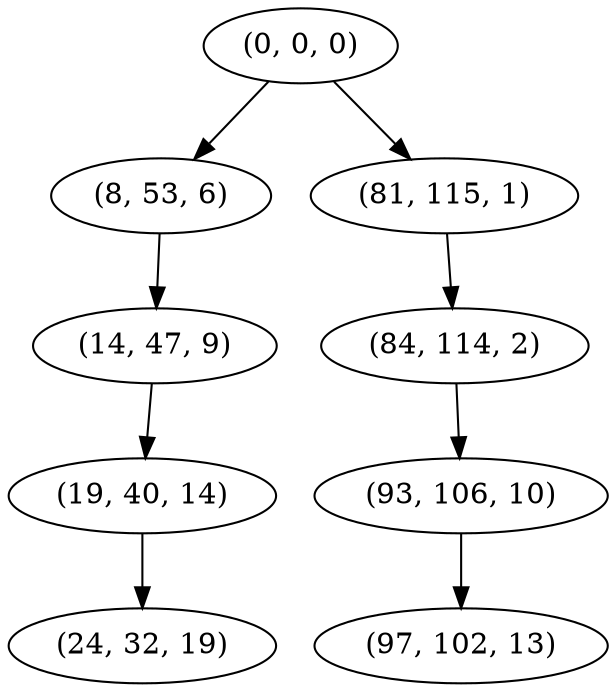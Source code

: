 digraph tree {
    "(0, 0, 0)";
    "(8, 53, 6)";
    "(14, 47, 9)";
    "(19, 40, 14)";
    "(24, 32, 19)";
    "(81, 115, 1)";
    "(84, 114, 2)";
    "(93, 106, 10)";
    "(97, 102, 13)";
    "(0, 0, 0)" -> "(8, 53, 6)";
    "(0, 0, 0)" -> "(81, 115, 1)";
    "(8, 53, 6)" -> "(14, 47, 9)";
    "(14, 47, 9)" -> "(19, 40, 14)";
    "(19, 40, 14)" -> "(24, 32, 19)";
    "(81, 115, 1)" -> "(84, 114, 2)";
    "(84, 114, 2)" -> "(93, 106, 10)";
    "(93, 106, 10)" -> "(97, 102, 13)";
}
